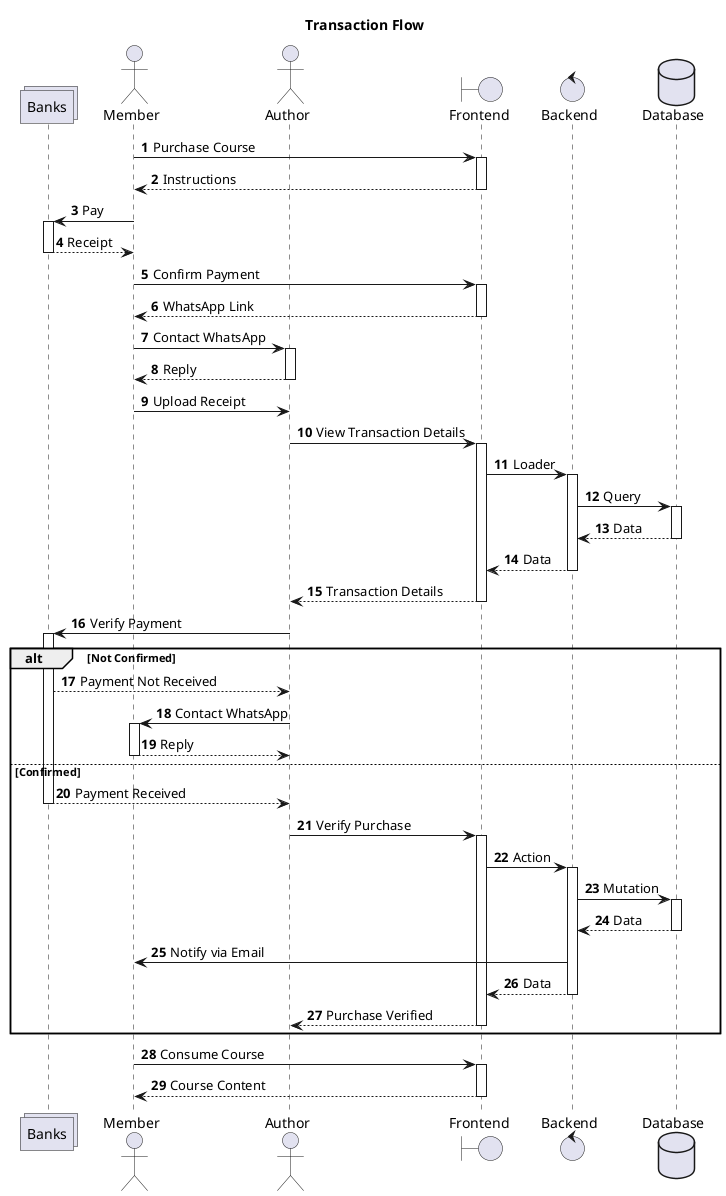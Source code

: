 @startuml "Transaction Flow"
title "Transaction Flow"

collections Banks
actor Member
actor Author
boundary Frontend as FE
control Backend as BE
database Database as DB

autonumber
autoactivate on

Member -> FE: Purchase Course
return Instructions
Member -> Banks: Pay
return Receipt
Member -> FE: Confirm Payment
return WhatsApp Link
Member -> Author: Contact WhatsApp
return Reply

autoactivate off
Member -> Author: Upload Receipt
autoactivate on

Author -> FE: View Transaction Details
FE -> BE: Loader
BE -> DB: Query
return Data
return Data
return Transaction Details

Author -> Banks: Verify Payment

autoactivate off

alt Not Confirmed
  Banks --> Author: Payment Not Received
  autoactivate on
  Author -> Member: Contact WhatsApp
  return Reply
else Confirmed
  return Payment Received
  Author -> FE: Verify Purchase
  FE -> BE: Action
  BE -> DB: Mutation
  return Data

  autoactivate off
  BE -> Member: Notify via Email
  autoactivate on

  return Data
  return Purchase Verified
end

Member -> FE: Consume Course
return Course Content
@enduml
